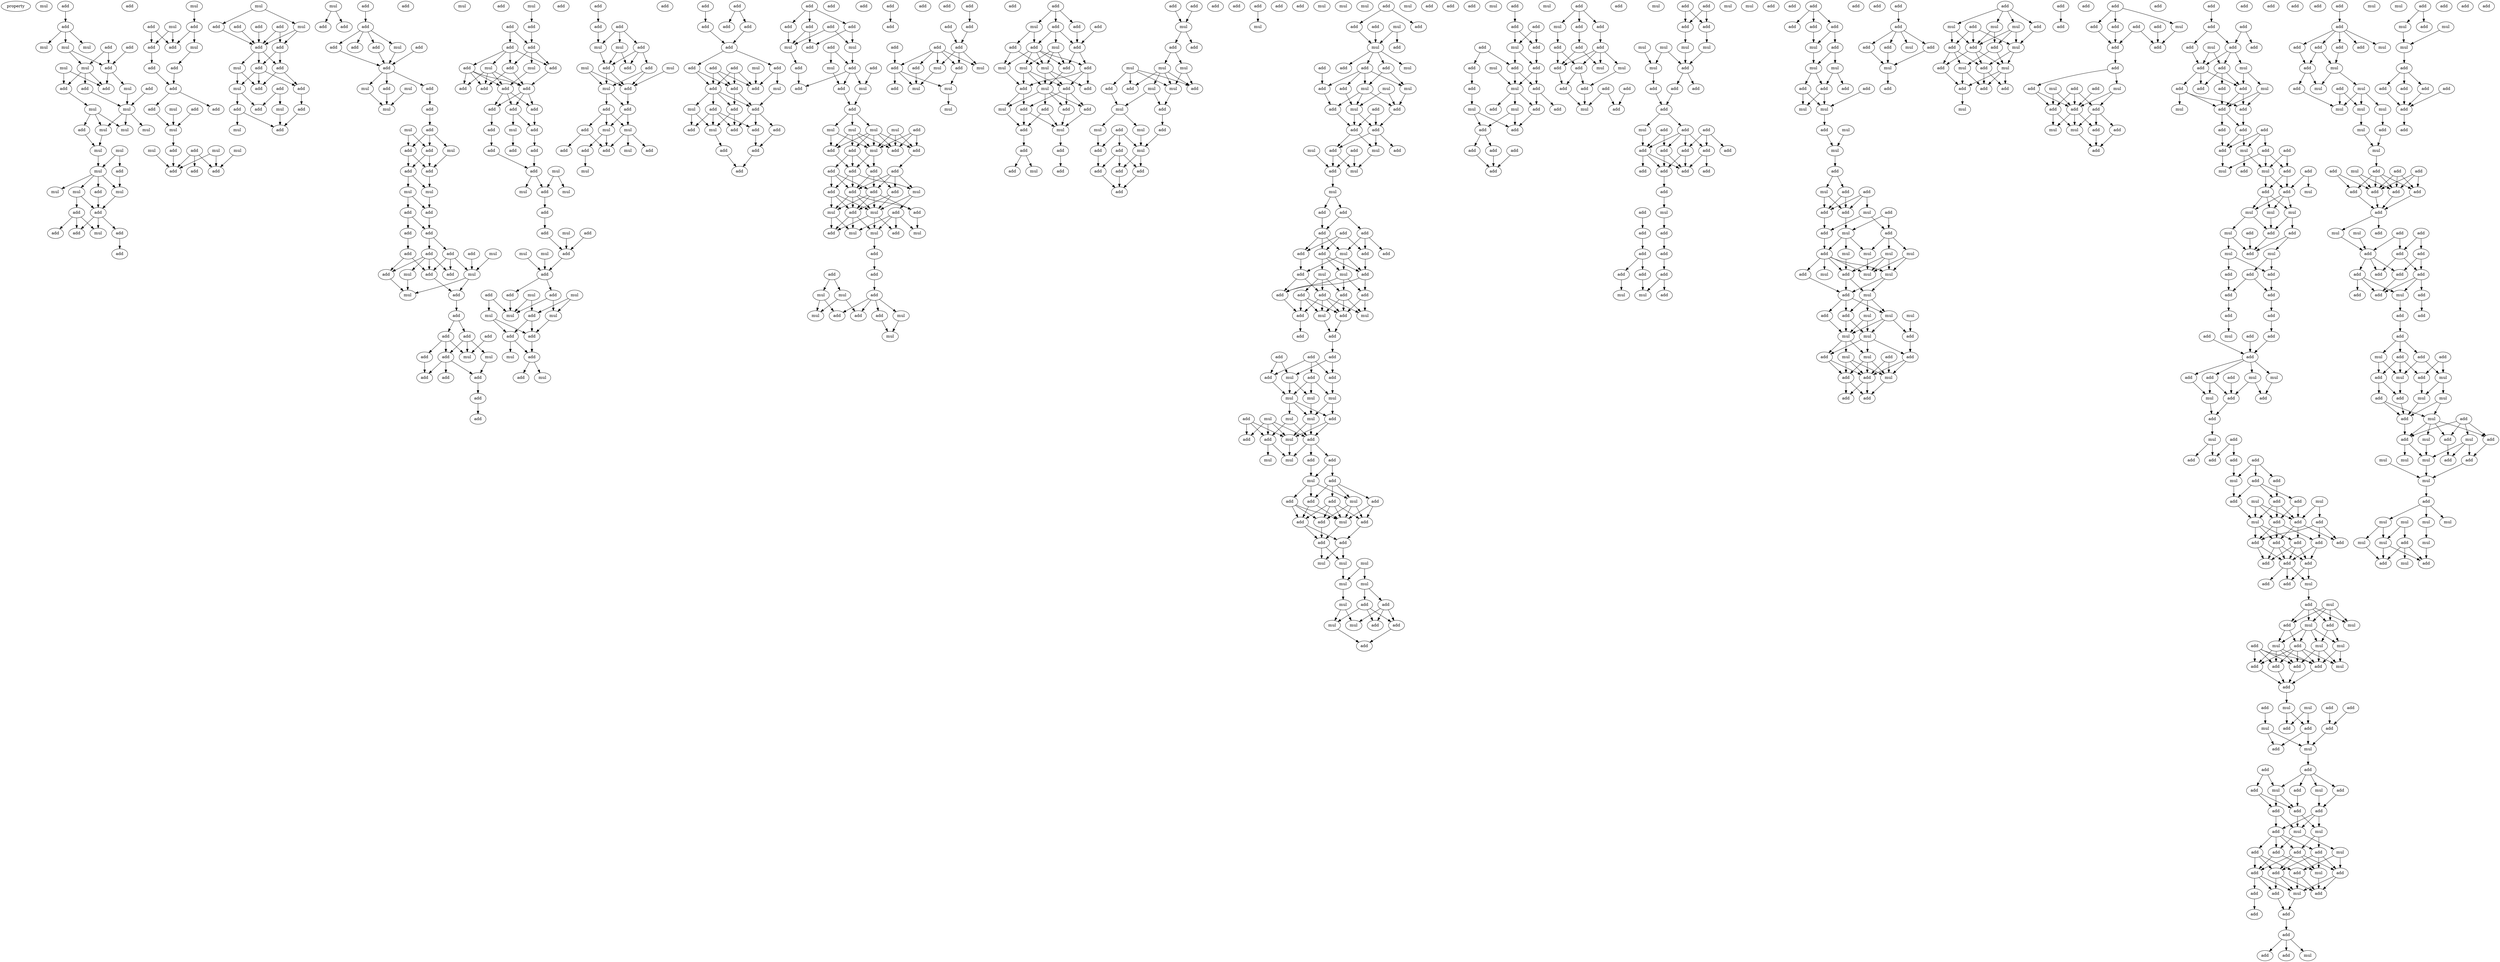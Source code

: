 digraph {
    node [fontcolor=black]
    property [mul=2,lf=1.6]
    0 [ label = mul ];
    1 [ label = add ];
    2 [ label = add ];
    3 [ label = mul ];
    4 [ label = mul ];
    5 [ label = mul ];
    6 [ label = add ];
    7 [ label = add ];
    8 [ label = mul ];
    9 [ label = add ];
    10 [ label = mul ];
    11 [ label = mul ];
    12 [ label = add ];
    13 [ label = add ];
    14 [ label = add ];
    15 [ label = add ];
    16 [ label = mul ];
    17 [ label = mul ];
    18 [ label = mul ];
    19 [ label = add ];
    20 [ label = mul ];
    21 [ label = mul ];
    22 [ label = mul ];
    23 [ label = mul ];
    24 [ label = add ];
    25 [ label = mul ];
    26 [ label = mul ];
    27 [ label = mul ];
    28 [ label = mul ];
    29 [ label = add ];
    30 [ label = add ];
    31 [ label = add ];
    32 [ label = add ];
    33 [ label = add ];
    34 [ label = add ];
    35 [ label = mul ];
    36 [ label = add ];
    37 [ label = add ];
    38 [ label = mul ];
    39 [ label = mul ];
    40 [ label = add ];
    41 [ label = add ];
    42 [ label = add ];
    43 [ label = mul ];
    44 [ label = add ];
    45 [ label = add ];
    46 [ label = add ];
    47 [ label = add ];
    48 [ label = add ];
    49 [ label = mul ];
    50 [ label = add ];
    51 [ label = add ];
    52 [ label = mul ];
    53 [ label = mul ];
    54 [ label = add ];
    55 [ label = mul ];
    56 [ label = add ];
    57 [ label = mul ];
    58 [ label = add ];
    59 [ label = add ];
    60 [ label = add ];
    61 [ label = mul ];
    62 [ label = add ];
    63 [ label = add ];
    64 [ label = add ];
    65 [ label = mul ];
    66 [ label = add ];
    67 [ label = add ];
    68 [ label = add ];
    69 [ label = mul ];
    70 [ label = add ];
    71 [ label = add ];
    72 [ label = add ];
    73 [ label = mul ];
    74 [ label = add ];
    75 [ label = add ];
    76 [ label = add ];
    77 [ label = add ];
    78 [ label = add ];
    79 [ label = mul ];
    80 [ label = mul ];
    81 [ label = add ];
    82 [ label = mul ];
    83 [ label = add ];
    84 [ label = add ];
    85 [ label = add ];
    86 [ label = add ];
    87 [ label = mul ];
    88 [ label = add ];
    89 [ label = add ];
    90 [ label = add ];
    91 [ label = add ];
    92 [ label = add ];
    93 [ label = add ];
    94 [ label = mul ];
    95 [ label = add ];
    96 [ label = add ];
    97 [ label = mul ];
    98 [ label = add ];
    99 [ label = mul ];
    100 [ label = add ];
    101 [ label = mul ];
    102 [ label = mul ];
    103 [ label = add ];
    104 [ label = mul ];
    105 [ label = add ];
    106 [ label = add ];
    107 [ label = add ];
    108 [ label = mul ];
    109 [ label = mul ];
    110 [ label = add ];
    111 [ label = add ];
    112 [ label = add ];
    113 [ label = add ];
    114 [ label = mul ];
    115 [ label = add ];
    116 [ label = add ];
    117 [ label = add ];
    118 [ label = add ];
    119 [ label = add ];
    120 [ label = mul ];
    121 [ label = add ];
    122 [ label = mul ];
    123 [ label = add ];
    124 [ label = mul ];
    125 [ label = add ];
    126 [ label = add ];
    127 [ label = add ];
    128 [ label = add ];
    129 [ label = add ];
    130 [ label = mul ];
    131 [ label = add ];
    132 [ label = mul ];
    133 [ label = add ];
    134 [ label = add ];
    135 [ label = add ];
    136 [ label = add ];
    137 [ label = add ];
    138 [ label = add ];
    139 [ label = add ];
    140 [ label = mul ];
    141 [ label = add ];
    142 [ label = add ];
    143 [ label = add ];
    144 [ label = add ];
    145 [ label = mul ];
    146 [ label = add ];
    147 [ label = add ];
    148 [ label = mul ];
    149 [ label = add ];
    150 [ label = add ];
    151 [ label = add ];
    152 [ label = add ];
    153 [ label = add ];
    154 [ label = add ];
    155 [ label = add ];
    156 [ label = add ];
    157 [ label = mul ];
    158 [ label = add ];
    159 [ label = add ];
    160 [ label = add ];
    161 [ label = add ];
    162 [ label = add ];
    163 [ label = add ];
    164 [ label = mul ];
    165 [ label = mul ];
    166 [ label = mul ];
    167 [ label = add ];
    168 [ label = add ];
    169 [ label = add ];
    170 [ label = add ];
    171 [ label = mul ];
    172 [ label = add ];
    173 [ label = mul ];
    174 [ label = mul ];
    175 [ label = add ];
    176 [ label = add ];
    177 [ label = mul ];
    178 [ label = add ];
    179 [ label = add ];
    180 [ label = mul ];
    181 [ label = add ];
    182 [ label = add ];
    183 [ label = mul ];
    184 [ label = mul ];
    185 [ label = mul ];
    186 [ label = add ];
    187 [ label = add ];
    188 [ label = mul ];
    189 [ label = add ];
    190 [ label = add ];
    191 [ label = mul ];
    192 [ label = add ];
    193 [ label = add ];
    194 [ label = add ];
    195 [ label = mul ];
    196 [ label = add ];
    197 [ label = mul ];
    198 [ label = add ];
    199 [ label = mul ];
    200 [ label = add ];
    201 [ label = add ];
    202 [ label = mul ];
    203 [ label = add ];
    204 [ label = mul ];
    205 [ label = add ];
    206 [ label = add ];
    207 [ label = add ];
    208 [ label = add ];
    209 [ label = mul ];
    210 [ label = mul ];
    211 [ label = add ];
    212 [ label = add ];
    213 [ label = add ];
    214 [ label = add ];
    215 [ label = mul ];
    216 [ label = mul ];
    217 [ label = add ];
    218 [ label = add ];
    219 [ label = add ];
    220 [ label = add ];
    221 [ label = add ];
    222 [ label = add ];
    223 [ label = mul ];
    224 [ label = add ];
    225 [ label = add ];
    226 [ label = add ];
    227 [ label = add ];
    228 [ label = add ];
    229 [ label = add ];
    230 [ label = add ];
    231 [ label = mul ];
    232 [ label = mul ];
    233 [ label = add ];
    234 [ label = add ];
    235 [ label = add ];
    236 [ label = add ];
    237 [ label = add ];
    238 [ label = add ];
    239 [ label = add ];
    240 [ label = mul ];
    241 [ label = add ];
    242 [ label = add ];
    243 [ label = add ];
    244 [ label = add ];
    245 [ label = add ];
    246 [ label = add ];
    247 [ label = add ];
    248 [ label = add ];
    249 [ label = add ];
    250 [ label = add ];
    251 [ label = mul ];
    252 [ label = add ];
    253 [ label = mul ];
    254 [ label = add ];
    255 [ label = add ];
    256 [ label = mul ];
    257 [ label = add ];
    258 [ label = add ];
    259 [ label = add ];
    260 [ label = mul ];
    261 [ label = add ];
    262 [ label = mul ];
    263 [ label = mul ];
    264 [ label = mul ];
    265 [ label = add ];
    266 [ label = mul ];
    267 [ label = add ];
    268 [ label = add ];
    269 [ label = mul ];
    270 [ label = add ];
    271 [ label = add ];
    272 [ label = add ];
    273 [ label = add ];
    274 [ label = add ];
    275 [ label = add ];
    276 [ label = add ];
    277 [ label = add ];
    278 [ label = add ];
    279 [ label = add ];
    280 [ label = mul ];
    281 [ label = mul ];
    282 [ label = add ];
    283 [ label = add ];
    284 [ label = mul ];
    285 [ label = add ];
    286 [ label = mul ];
    287 [ label = add ];
    288 [ label = add ];
    289 [ label = mul ];
    290 [ label = mul ];
    291 [ label = add ];
    292 [ label = add ];
    293 [ label = add ];
    294 [ label = mul ];
    295 [ label = add ];
    296 [ label = mul ];
    297 [ label = add ];
    298 [ label = add ];
    299 [ label = add ];
    300 [ label = mul ];
    301 [ label = mul ];
    302 [ label = mul ];
    303 [ label = add ];
    304 [ label = add ];
    305 [ label = add ];
    306 [ label = add ];
    307 [ label = add ];
    308 [ label = add ];
    309 [ label = add ];
    310 [ label = add ];
    311 [ label = add ];
    312 [ label = add ];
    313 [ label = add ];
    314 [ label = add ];
    315 [ label = mul ];
    316 [ label = mul ];
    317 [ label = add ];
    318 [ label = add ];
    319 [ label = add ];
    320 [ label = mul ];
    321 [ label = add ];
    322 [ label = mul ];
    323 [ label = mul ];
    324 [ label = add ];
    325 [ label = mul ];
    326 [ label = add ];
    327 [ label = add ];
    328 [ label = add ];
    329 [ label = mul ];
    330 [ label = add ];
    331 [ label = add ];
    332 [ label = add ];
    333 [ label = add ];
    334 [ label = mul ];
    335 [ label = add ];
    336 [ label = mul ];
    337 [ label = mul ];
    338 [ label = add ];
    339 [ label = mul ];
    340 [ label = add ];
    341 [ label = add ];
    342 [ label = mul ];
    343 [ label = add ];
    344 [ label = add ];
    345 [ label = add ];
    346 [ label = add ];
    347 [ label = mul ];
    348 [ label = add ];
    349 [ label = add ];
    350 [ label = add ];
    351 [ label = add ];
    352 [ label = add ];
    353 [ label = add ];
    354 [ label = mul ];
    355 [ label = add ];
    356 [ label = add ];
    357 [ label = mul ];
    358 [ label = add ];
    359 [ label = add ];
    360 [ label = mul ];
    361 [ label = mul ];
    362 [ label = mul ];
    363 [ label = add ];
    364 [ label = mul ];
    365 [ label = mul ];
    366 [ label = add ];
    367 [ label = add ];
    368 [ label = mul ];
    369 [ label = add ];
    370 [ label = add ];
    371 [ label = add ];
    372 [ label = add ];
    373 [ label = mul ];
    374 [ label = mul ];
    375 [ label = add ];
    376 [ label = mul ];
    377 [ label = add ];
    378 [ label = add ];
    379 [ label = add ];
    380 [ label = add ];
    381 [ label = add ];
    382 [ label = add ];
    383 [ label = add ];
    384 [ label = mul ];
    385 [ label = add ];
    386 [ label = mul ];
    387 [ label = mul ];
    388 [ label = mul ];
    389 [ label = add ];
    390 [ label = mul ];
    391 [ label = add ];
    392 [ label = add ];
    393 [ label = add ];
    394 [ label = add ];
    395 [ label = mul ];
    396 [ label = mul ];
    397 [ label = add ];
    398 [ label = add ];
    399 [ label = add ];
    400 [ label = add ];
    401 [ label = mul ];
    402 [ label = add ];
    403 [ label = add ];
    404 [ label = mul ];
    405 [ label = mul ];
    406 [ label = mul ];
    407 [ label = add ];
    408 [ label = add ];
    409 [ label = add ];
    410 [ label = mul ];
    411 [ label = add ];
    412 [ label = add ];
    413 [ label = add ];
    414 [ label = mul ];
    415 [ label = add ];
    416 [ label = add ];
    417 [ label = add ];
    418 [ label = mul ];
    419 [ label = add ];
    420 [ label = mul ];
    421 [ label = mul ];
    422 [ label = add ];
    423 [ label = add ];
    424 [ label = add ];
    425 [ label = add ];
    426 [ label = add ];
    427 [ label = add ];
    428 [ label = add ];
    429 [ label = add ];
    430 [ label = mul ];
    431 [ label = add ];
    432 [ label = mul ];
    433 [ label = add ];
    434 [ label = mul ];
    435 [ label = add ];
    436 [ label = add ];
    437 [ label = add ];
    438 [ label = add ];
    439 [ label = add ];
    440 [ label = add ];
    441 [ label = add ];
    442 [ label = mul ];
    443 [ label = mul ];
    444 [ label = add ];
    445 [ label = add ];
    446 [ label = add ];
    447 [ label = add ];
    448 [ label = add ];
    449 [ label = add ];
    450 [ label = add ];
    451 [ label = add ];
    452 [ label = add ];
    453 [ label = add ];
    454 [ label = mul ];
    455 [ label = mul ];
    456 [ label = mul ];
    457 [ label = mul ];
    458 [ label = add ];
    459 [ label = mul ];
    460 [ label = mul ];
    461 [ label = add ];
    462 [ label = mul ];
    463 [ label = add ];
    464 [ label = mul ];
    465 [ label = add ];
    466 [ label = add ];
    467 [ label = add ];
    468 [ label = mul ];
    469 [ label = add ];
    470 [ label = add ];
    471 [ label = mul ];
    472 [ label = add ];
    473 [ label = mul ];
    474 [ label = add ];
    475 [ label = mul ];
    476 [ label = add ];
    477 [ label = add ];
    478 [ label = add ];
    479 [ label = add ];
    480 [ label = mul ];
    481 [ label = add ];
    482 [ label = add ];
    483 [ label = add ];
    484 [ label = add ];
    485 [ label = mul ];
    486 [ label = mul ];
    487 [ label = mul ];
    488 [ label = mul ];
    489 [ label = mul ];
    490 [ label = mul ];
    491 [ label = add ];
    492 [ label = add ];
    493 [ label = add ];
    494 [ label = add ];
    495 [ label = mul ];
    496 [ label = mul ];
    497 [ label = mul ];
    498 [ label = add ];
    499 [ label = add ];
    500 [ label = add ];
    501 [ label = mul ];
    502 [ label = add ];
    503 [ label = mul ];
    504 [ label = add ];
    505 [ label = add ];
    506 [ label = add ];
    507 [ label = add ];
    508 [ label = mul ];
    509 [ label = add ];
    510 [ label = add ];
    511 [ label = mul ];
    512 [ label = add ];
    513 [ label = mul ];
    514 [ label = add ];
    515 [ label = add ];
    516 [ label = add ];
    517 [ label = mul ];
    518 [ label = add ];
    519 [ label = add ];
    520 [ label = add ];
    521 [ label = add ];
    522 [ label = add ];
    523 [ label = add ];
    524 [ label = add ];
    525 [ label = add ];
    526 [ label = add ];
    527 [ label = mul ];
    528 [ label = add ];
    529 [ label = add ];
    530 [ label = add ];
    531 [ label = mul ];
    532 [ label = add ];
    533 [ label = mul ];
    534 [ label = add ];
    535 [ label = add ];
    536 [ label = add ];
    537 [ label = add ];
    538 [ label = add ];
    539 [ label = add ];
    540 [ label = mul ];
    541 [ label = add ];
    542 [ label = mul ];
    543 [ label = add ];
    544 [ label = add ];
    545 [ label = add ];
    546 [ label = add ];
    547 [ label = mul ];
    548 [ label = mul ];
    549 [ label = mul ];
    550 [ label = mul ];
    551 [ label = add ];
    552 [ label = mul ];
    553 [ label = mul ];
    554 [ label = add ];
    555 [ label = add ];
    556 [ label = add ];
    557 [ label = add ];
    558 [ label = add ];
    559 [ label = add ];
    560 [ label = add ];
    561 [ label = mul ];
    562 [ label = add ];
    563 [ label = add ];
    564 [ label = add ];
    565 [ label = add ];
    566 [ label = add ];
    567 [ label = add ];
    568 [ label = add ];
    569 [ label = add ];
    570 [ label = add ];
    571 [ label = add ];
    572 [ label = add ];
    573 [ label = mul ];
    574 [ label = mul ];
    575 [ label = add ];
    576 [ label = add ];
    577 [ label = add ];
    578 [ label = add ];
    579 [ label = add ];
    580 [ label = add ];
    581 [ label = add ];
    582 [ label = add ];
    583 [ label = mul ];
    584 [ label = mul ];
    585 [ label = add ];
    586 [ label = add ];
    587 [ label = add ];
    588 [ label = add ];
    589 [ label = add ];
    590 [ label = add ];
    591 [ label = add ];
    592 [ label = mul ];
    593 [ label = add ];
    594 [ label = mul ];
    595 [ label = mul ];
    596 [ label = add ];
    597 [ label = add ];
    598 [ label = add ];
    599 [ label = add ];
    600 [ label = add ];
    601 [ label = mul ];
    602 [ label = mul ];
    603 [ label = mul ];
    604 [ label = add ];
    605 [ label = mul ];
    606 [ label = add ];
    607 [ label = add ];
    608 [ label = add ];
    609 [ label = mul ];
    610 [ label = add ];
    611 [ label = mul ];
    612 [ label = add ];
    613 [ label = add ];
    614 [ label = add ];
    615 [ label = mul ];
    616 [ label = add ];
    617 [ label = mul ];
    618 [ label = mul ];
    619 [ label = mul ];
    620 [ label = add ];
    621 [ label = mul ];
    622 [ label = add ];
    623 [ label = mul ];
    624 [ label = add ];
    625 [ label = mul ];
    626 [ label = mul ];
    627 [ label = mul ];
    628 [ label = add ];
    629 [ label = add ];
    630 [ label = add ];
    631 [ label = mul ];
    632 [ label = mul ];
    633 [ label = mul ];
    634 [ label = mul ];
    635 [ label = mul ];
    636 [ label = add ];
    637 [ label = add ];
    638 [ label = mul ];
    639 [ label = add ];
    640 [ label = mul ];
    641 [ label = add ];
    642 [ label = mul ];
    643 [ label = add ];
    644 [ label = add ];
    645 [ label = add ];
    646 [ label = add ];
    647 [ label = add ];
    648 [ label = add ];
    649 [ label = add ];
    650 [ label = add ];
    651 [ label = mul ];
    652 [ label = add ];
    653 [ label = mul ];
    654 [ label = add ];
    655 [ label = add ];
    656 [ label = add ];
    657 [ label = mul ];
    658 [ label = mul ];
    659 [ label = add ];
    660 [ label = mul ];
    661 [ label = mul ];
    662 [ label = add ];
    663 [ label = add ];
    664 [ label = add ];
    665 [ label = add ];
    666 [ label = mul ];
    667 [ label = add ];
    668 [ label = mul ];
    669 [ label = add ];
    670 [ label = add ];
    671 [ label = add ];
    672 [ label = mul ];
    673 [ label = add ];
    674 [ label = add ];
    675 [ label = add ];
    676 [ label = add ];
    677 [ label = add ];
    678 [ label = add ];
    679 [ label = add ];
    680 [ label = mul ];
    681 [ label = add ];
    682 [ label = add ];
    683 [ label = add ];
    684 [ label = add ];
    685 [ label = add ];
    686 [ label = mul ];
    687 [ label = mul ];
    688 [ label = add ];
    689 [ label = add ];
    690 [ label = add ];
    691 [ label = add ];
    692 [ label = add ];
    693 [ label = add ];
    694 [ label = add ];
    695 [ label = mul ];
    696 [ label = mul ];
    697 [ label = add ];
    698 [ label = add ];
    699 [ label = add ];
    700 [ label = add ];
    701 [ label = add ];
    702 [ label = add ];
    703 [ label = add ];
    704 [ label = add ];
    705 [ label = mul ];
    706 [ label = add ];
    707 [ label = mul ];
    708 [ label = add ];
    709 [ label = add ];
    710 [ label = add ];
    711 [ label = add ];
    712 [ label = add ];
    713 [ label = add ];
    714 [ label = mul ];
    715 [ label = mul ];
    716 [ label = add ];
    717 [ label = add ];
    718 [ label = add ];
    719 [ label = add ];
    720 [ label = add ];
    721 [ label = mul ];
    722 [ label = add ];
    723 [ label = add ];
    724 [ label = add ];
    725 [ label = mul ];
    726 [ label = add ];
    727 [ label = add ];
    728 [ label = add ];
    729 [ label = mul ];
    730 [ label = mul ];
    731 [ label = add ];
    732 [ label = add ];
    733 [ label = mul ];
    734 [ label = mul ];
    735 [ label = mul ];
    736 [ label = add ];
    737 [ label = add ];
    738 [ label = add ];
    739 [ label = mul ];
    740 [ label = add ];
    741 [ label = mul ];
    742 [ label = mul ];
    743 [ label = add ];
    744 [ label = add ];
    745 [ label = add ];
    746 [ label = add ];
    747 [ label = add ];
    748 [ label = add ];
    749 [ label = add ];
    750 [ label = add ];
    751 [ label = mul ];
    752 [ label = add ];
    753 [ label = add ];
    754 [ label = add ];
    755 [ label = add ];
    756 [ label = add ];
    757 [ label = mul ];
    758 [ label = mul ];
    759 [ label = add ];
    760 [ label = add ];
    761 [ label = add ];
    762 [ label = add ];
    763 [ label = add ];
    764 [ label = mul ];
    765 [ label = add ];
    766 [ label = mul ];
    767 [ label = add ];
    768 [ label = add ];
    769 [ label = add ];
    770 [ label = add ];
    771 [ label = add ];
    772 [ label = mul ];
    773 [ label = add ];
    774 [ label = add ];
    775 [ label = mul ];
    776 [ label = mul ];
    777 [ label = add ];
    778 [ label = add ];
    779 [ label = add ];
    780 [ label = mul ];
    781 [ label = add ];
    782 [ label = add ];
    783 [ label = add ];
    784 [ label = add ];
    785 [ label = add ];
    786 [ label = add ];
    787 [ label = add ];
    788 [ label = add ];
    789 [ label = add ];
    790 [ label = add ];
    791 [ label = add ];
    792 [ label = add ];
    793 [ label = add ];
    794 [ label = mul ];
    795 [ label = mul ];
    796 [ label = add ];
    797 [ label = add ];
    798 [ label = mul ];
    799 [ label = add ];
    800 [ label = add ];
    801 [ label = mul ];
    802 [ label = add ];
    803 [ label = mul ];
    804 [ label = mul ];
    805 [ label = add ];
    806 [ label = mul ];
    807 [ label = add ];
    808 [ label = mul ];
    809 [ label = add ];
    810 [ label = add ];
    811 [ label = add ];
    812 [ label = add ];
    813 [ label = add ];
    814 [ label = mul ];
    815 [ label = mul ];
    816 [ label = add ];
    817 [ label = add ];
    818 [ label = add ];
    819 [ label = add ];
    820 [ label = add ];
    821 [ label = mul ];
    822 [ label = mul ];
    823 [ label = add ];
    824 [ label = add ];
    825 [ label = add ];
    826 [ label = mul ];
    827 [ label = add ];
    828 [ label = mul ];
    829 [ label = add ];
    830 [ label = add ];
    831 [ label = add ];
    832 [ label = add ];
    833 [ label = add ];
    834 [ label = mul ];
    835 [ label = add ];
    836 [ label = mul ];
    837 [ label = add ];
    838 [ label = add ];
    839 [ label = add ];
    840 [ label = add ];
    841 [ label = mul ];
    842 [ label = add ];
    843 [ label = add ];
    844 [ label = add ];
    845 [ label = mul ];
    846 [ label = add ];
    847 [ label = add ];
    848 [ label = mul ];
    849 [ label = add ];
    850 [ label = add ];
    851 [ label = add ];
    852 [ label = add ];
    853 [ label = add ];
    854 [ label = add ];
    855 [ label = add ];
    856 [ label = add ];
    857 [ label = mul ];
    858 [ label = mul ];
    859 [ label = add ];
    860 [ label = add ];
    861 [ label = add ];
    862 [ label = mul ];
    863 [ label = add ];
    864 [ label = add ];
    865 [ label = add ];
    866 [ label = mul ];
    867 [ label = mul ];
    868 [ label = add ];
    869 [ label = mul ];
    870 [ label = add ];
    871 [ label = mul ];
    872 [ label = mul ];
    873 [ label = mul ];
    874 [ label = add ];
    875 [ label = mul ];
    876 [ label = mul ];
    877 [ label = add ];
    878 [ label = mul ];
    879 [ label = add ];
    880 [ label = add ];
    881 [ label = add ];
    882 [ label = add ];
    883 [ label = add ];
    884 [ label = add ];
    885 [ label = add ];
    886 [ label = add ];
    887 [ label = mul ];
    888 [ label = add ];
    889 [ label = add ];
    890 [ label = add ];
    891 [ label = mul ];
    892 [ label = add ];
    893 [ label = add ];
    894 [ label = add ];
    895 [ label = add ];
    896 [ label = add ];
    897 [ label = add ];
    898 [ label = add ];
    899 [ label = add ];
    900 [ label = add ];
    901 [ label = mul ];
    902 [ label = add ];
    903 [ label = add ];
    904 [ label = add ];
    905 [ label = add ];
    906 [ label = mul ];
    907 [ label = add ];
    908 [ label = add ];
    909 [ label = add ];
    910 [ label = add ];
    911 [ label = add ];
    912 [ label = mul ];
    913 [ label = mul ];
    914 [ label = mul ];
    915 [ label = mul ];
    916 [ label = mul ];
    917 [ label = add ];
    918 [ label = add ];
    919 [ label = add ];
    920 [ label = mul ];
    921 [ label = add ];
    922 [ label = mul ];
    923 [ label = mul ];
    924 [ label = add ];
    925 [ label = add ];
    926 [ label = add ];
    927 [ label = add ];
    928 [ label = mul ];
    929 [ label = add ];
    930 [ label = mul ];
    931 [ label = mul ];
    932 [ label = mul ];
    933 [ label = add ];
    934 [ label = mul ];
    935 [ label = mul ];
    936 [ label = mul ];
    937 [ label = mul ];
    938 [ label = add ];
    939 [ label = mul ];
    940 [ label = mul ];
    941 [ label = mul ];
    942 [ label = add ];
    943 [ label = add ];
    944 [ label = mul ];
    945 [ label = add ];
    946 [ label = mul ];
    947 [ label = mul ];
    948 [ label = add ];
    949 [ label = add ];
    950 [ label = mul ];
    951 [ label = add ];
    952 [ label = add ];
    953 [ label = add ];
    954 [ label = add ];
    955 [ label = add ];
    956 [ label = add ];
    957 [ label = add ];
    958 [ label = add ];
    959 [ label = add ];
    1 -> 2 [ name = 0 ];
    2 -> 3 [ name = 1 ];
    2 -> 4 [ name = 2 ];
    2 -> 5 [ name = 3 ];
    5 -> 9 [ name = 4 ];
    5 -> 10 [ name = 5 ];
    6 -> 9 [ name = 6 ];
    6 -> 10 [ name = 7 ];
    7 -> 9 [ name = 8 ];
    8 -> 12 [ name = 9 ];
    8 -> 14 [ name = 10 ];
    9 -> 11 [ name = 11 ];
    9 -> 12 [ name = 12 ];
    10 -> 12 [ name = 13 ];
    10 -> 13 [ name = 14 ];
    10 -> 14 [ name = 15 ];
    11 -> 16 [ name = 16 ];
    13 -> 16 [ name = 17 ];
    14 -> 17 [ name = 18 ];
    15 -> 16 [ name = 19 ];
    16 -> 18 [ name = 20 ];
    16 -> 20 [ name = 21 ];
    16 -> 21 [ name = 22 ];
    17 -> 18 [ name = 23 ];
    17 -> 19 [ name = 24 ];
    17 -> 21 [ name = 25 ];
    19 -> 22 [ name = 26 ];
    21 -> 22 [ name = 27 ];
    22 -> 25 [ name = 28 ];
    23 -> 24 [ name = 29 ];
    23 -> 25 [ name = 30 ];
    24 -> 28 [ name = 31 ];
    25 -> 26 [ name = 32 ];
    25 -> 27 [ name = 33 ];
    25 -> 28 [ name = 34 ];
    25 -> 29 [ name = 35 ];
    27 -> 30 [ name = 36 ];
    27 -> 31 [ name = 37 ];
    28 -> 31 [ name = 38 ];
    29 -> 31 [ name = 39 ];
    30 -> 32 [ name = 40 ];
    30 -> 33 [ name = 41 ];
    30 -> 35 [ name = 42 ];
    31 -> 33 [ name = 43 ];
    31 -> 34 [ name = 44 ];
    31 -> 35 [ name = 45 ];
    34 -> 37 [ name = 46 ];
    38 -> 40 [ name = 47 ];
    39 -> 42 [ name = 48 ];
    39 -> 44 [ name = 49 ];
    40 -> 42 [ name = 50 ];
    40 -> 43 [ name = 51 ];
    41 -> 42 [ name = 52 ];
    41 -> 44 [ name = 53 ];
    43 -> 46 [ name = 54 ];
    44 -> 45 [ name = 55 ];
    45 -> 47 [ name = 56 ];
    46 -> 47 [ name = 57 ];
    47 -> 48 [ name = 58 ];
    47 -> 50 [ name = 59 ];
    48 -> 52 [ name = 60 ];
    49 -> 52 [ name = 61 ];
    51 -> 52 [ name = 62 ];
    52 -> 56 [ name = 63 ];
    53 -> 58 [ name = 64 ];
    54 -> 58 [ name = 65 ];
    54 -> 59 [ name = 66 ];
    54 -> 60 [ name = 67 ];
    55 -> 58 [ name = 68 ];
    55 -> 60 [ name = 69 ];
    56 -> 60 [ name = 70 ];
    57 -> 60 [ name = 71 ];
    61 -> 63 [ name = 72 ];
    61 -> 65 [ name = 73 ];
    62 -> 67 [ name = 74 ];
    62 -> 68 [ name = 75 ];
    63 -> 67 [ name = 76 ];
    64 -> 67 [ name = 77 ];
    65 -> 67 [ name = 78 ];
    65 -> 68 [ name = 79 ];
    66 -> 67 [ name = 80 ];
    67 -> 69 [ name = 81 ];
    67 -> 70 [ name = 82 ];
    67 -> 71 [ name = 83 ];
    68 -> 70 [ name = 84 ];
    68 -> 71 [ name = 85 ];
    69 -> 73 [ name = 86 ];
    69 -> 74 [ name = 87 ];
    70 -> 73 [ name = 88 ];
    70 -> 74 [ name = 89 ];
    70 -> 75 [ name = 90 ];
    71 -> 74 [ name = 91 ];
    71 -> 75 [ name = 92 ];
    72 -> 78 [ name = 93 ];
    72 -> 79 [ name = 94 ];
    73 -> 76 [ name = 95 ];
    73 -> 78 [ name = 96 ];
    75 -> 77 [ name = 97 ];
    76 -> 80 [ name = 98 ];
    76 -> 81 [ name = 99 ];
    77 -> 81 [ name = 100 ];
    79 -> 81 [ name = 101 ];
    82 -> 83 [ name = 102 ];
    82 -> 84 [ name = 103 ];
    85 -> 86 [ name = 104 ];
    86 -> 87 [ name = 105 ];
    86 -> 89 [ name = 106 ];
    86 -> 90 [ name = 107 ];
    86 -> 91 [ name = 108 ];
    87 -> 92 [ name = 109 ];
    88 -> 92 [ name = 110 ];
    89 -> 92 [ name = 111 ];
    91 -> 92 [ name = 112 ];
    92 -> 93 [ name = 113 ];
    92 -> 95 [ name = 114 ];
    92 -> 97 [ name = 115 ];
    93 -> 98 [ name = 116 ];
    94 -> 99 [ name = 117 ];
    95 -> 99 [ name = 118 ];
    97 -> 99 [ name = 119 ];
    98 -> 100 [ name = 120 ];
    100 -> 102 [ name = 121 ];
    100 -> 103 [ name = 122 ];
    100 -> 105 [ name = 123 ];
    101 -> 103 [ name = 124 ];
    101 -> 105 [ name = 125 ];
    102 -> 106 [ name = 126 ];
    103 -> 106 [ name = 127 ];
    103 -> 107 [ name = 128 ];
    105 -> 106 [ name = 129 ];
    105 -> 107 [ name = 130 ];
    106 -> 108 [ name = 131 ];
    107 -> 108 [ name = 132 ];
    107 -> 109 [ name = 133 ];
    108 -> 111 [ name = 134 ];
    109 -> 110 [ name = 135 ];
    109 -> 111 [ name = 136 ];
    110 -> 112 [ name = 137 ];
    110 -> 113 [ name = 138 ];
    111 -> 112 [ name = 139 ];
    112 -> 116 [ name = 140 ];
    112 -> 117 [ name = 141 ];
    113 -> 115 [ name = 142 ];
    114 -> 122 [ name = 143 ];
    115 -> 119 [ name = 144 ];
    115 -> 123 [ name = 145 ];
    116 -> 119 [ name = 146 ];
    116 -> 120 [ name = 147 ];
    116 -> 121 [ name = 148 ];
    116 -> 123 [ name = 149 ];
    117 -> 121 [ name = 150 ];
    117 -> 122 [ name = 151 ];
    117 -> 123 [ name = 152 ];
    118 -> 122 [ name = 153 ];
    119 -> 124 [ name = 154 ];
    120 -> 124 [ name = 155 ];
    122 -> 124 [ name = 156 ];
    122 -> 125 [ name = 157 ];
    123 -> 125 [ name = 158 ];
    125 -> 126 [ name = 159 ];
    126 -> 127 [ name = 160 ];
    126 -> 129 [ name = 161 ];
    127 -> 130 [ name = 162 ];
    127 -> 131 [ name = 163 ];
    127 -> 132 [ name = 164 ];
    128 -> 130 [ name = 165 ];
    129 -> 130 [ name = 166 ];
    129 -> 131 [ name = 167 ];
    129 -> 133 [ name = 168 ];
    131 -> 134 [ name = 169 ];
    131 -> 135 [ name = 170 ];
    131 -> 136 [ name = 171 ];
    132 -> 134 [ name = 172 ];
    133 -> 136 [ name = 173 ];
    134 -> 137 [ name = 174 ];
    137 -> 139 [ name = 175 ];
    140 -> 141 [ name = 176 ];
    141 -> 144 [ name = 177 ];
    142 -> 143 [ name = 178 ];
    142 -> 144 [ name = 179 ];
    143 -> 145 [ name = 180 ];
    143 -> 146 [ name = 181 ];
    143 -> 147 [ name = 182 ];
    143 -> 149 [ name = 183 ];
    144 -> 146 [ name = 184 ];
    144 -> 147 [ name = 185 ];
    144 -> 148 [ name = 186 ];
    145 -> 150 [ name = 187 ];
    145 -> 151 [ name = 188 ];
    145 -> 152 [ name = 189 ];
    145 -> 153 [ name = 190 ];
    146 -> 150 [ name = 191 ];
    146 -> 151 [ name = 192 ];
    147 -> 150 [ name = 193 ];
    148 -> 152 [ name = 194 ];
    149 -> 150 [ name = 195 ];
    149 -> 151 [ name = 196 ];
    149 -> 152 [ name = 197 ];
    149 -> 153 [ name = 198 ];
    150 -> 154 [ name = 199 ];
    150 -> 155 [ name = 200 ];
    150 -> 156 [ name = 201 ];
    152 -> 154 [ name = 202 ];
    152 -> 155 [ name = 203 ];
    152 -> 156 [ name = 204 ];
    154 -> 159 [ name = 205 ];
    155 -> 158 [ name = 206 ];
    156 -> 157 [ name = 207 ];
    156 -> 159 [ name = 208 ];
    157 -> 160 [ name = 209 ];
    158 -> 161 [ name = 210 ];
    159 -> 162 [ name = 211 ];
    161 -> 163 [ name = 212 ];
    162 -> 163 [ name = 213 ];
    163 -> 166 [ name = 214 ];
    163 -> 167 [ name = 215 ];
    164 -> 165 [ name = 216 ];
    164 -> 167 [ name = 217 ];
    167 -> 168 [ name = 218 ];
    168 -> 170 [ name = 219 ];
    170 -> 175 [ name = 220 ];
    171 -> 175 [ name = 221 ];
    172 -> 175 [ name = 222 ];
    173 -> 176 [ name = 223 ];
    174 -> 176 [ name = 224 ];
    175 -> 176 [ name = 225 ];
    176 -> 178 [ name = 226 ];
    176 -> 179 [ name = 227 ];
    177 -> 182 [ name = 228 ];
    177 -> 185 [ name = 229 ];
    178 -> 183 [ name = 230 ];
    179 -> 183 [ name = 231 ];
    179 -> 185 [ name = 232 ];
    180 -> 182 [ name = 233 ];
    180 -> 183 [ name = 234 ];
    181 -> 183 [ name = 235 ];
    181 -> 184 [ name = 236 ];
    182 -> 186 [ name = 237 ];
    182 -> 187 [ name = 238 ];
    184 -> 186 [ name = 239 ];
    184 -> 187 [ name = 240 ];
    185 -> 187 [ name = 241 ];
    186 -> 188 [ name = 242 ];
    186 -> 189 [ name = 243 ];
    187 -> 189 [ name = 244 ];
    189 -> 190 [ name = 245 ];
    189 -> 191 [ name = 246 ];
    192 -> 193 [ name = 247 ];
    193 -> 195 [ name = 248 ];
    194 -> 195 [ name = 249 ];
    194 -> 196 [ name = 250 ];
    194 -> 197 [ name = 251 ];
    195 -> 198 [ name = 252 ];
    196 -> 198 [ name = 253 ];
    196 -> 200 [ name = 254 ];
    196 -> 201 [ name = 255 ];
    197 -> 198 [ name = 256 ];
    197 -> 200 [ name = 257 ];
    198 -> 203 [ name = 258 ];
    198 -> 204 [ name = 259 ];
    199 -> 203 [ name = 260 ];
    199 -> 204 [ name = 261 ];
    201 -> 203 [ name = 262 ];
    201 -> 204 [ name = 263 ];
    202 -> 203 [ name = 264 ];
    203 -> 206 [ name = 265 ];
    204 -> 206 [ name = 266 ];
    204 -> 207 [ name = 267 ];
    206 -> 209 [ name = 268 ];
    206 -> 210 [ name = 269 ];
    207 -> 208 [ name = 270 ];
    207 -> 209 [ name = 271 ];
    207 -> 210 [ name = 272 ];
    208 -> 211 [ name = 273 ];
    208 -> 212 [ name = 274 ];
    209 -> 211 [ name = 275 ];
    209 -> 213 [ name = 276 ];
    209 -> 215 [ name = 277 ];
    210 -> 211 [ name = 278 ];
    210 -> 214 [ name = 279 ];
    214 -> 216 [ name = 280 ];
    217 -> 219 [ name = 281 ];
    217 -> 220 [ name = 282 ];
    218 -> 221 [ name = 283 ];
    219 -> 222 [ name = 284 ];
    221 -> 222 [ name = 285 ];
    222 -> 225 [ name = 286 ];
    222 -> 226 [ name = 287 ];
    223 -> 230 [ name = 288 ];
    224 -> 228 [ name = 289 ];
    224 -> 229 [ name = 290 ];
    224 -> 230 [ name = 291 ];
    225 -> 228 [ name = 292 ];
    225 -> 229 [ name = 293 ];
    226 -> 230 [ name = 294 ];
    226 -> 231 [ name = 295 ];
    227 -> 228 [ name = 296 ];
    227 -> 229 [ name = 297 ];
    227 -> 230 [ name = 298 ];
    228 -> 233 [ name = 299 ];
    228 -> 234 [ name = 300 ];
    229 -> 232 [ name = 301 ];
    229 -> 233 [ name = 302 ];
    229 -> 234 [ name = 303 ];
    229 -> 235 [ name = 304 ];
    231 -> 234 [ name = 305 ];
    232 -> 239 [ name = 306 ];
    232 -> 240 [ name = 307 ];
    233 -> 238 [ name = 308 ];
    233 -> 240 [ name = 309 ];
    234 -> 236 [ name = 310 ];
    234 -> 237 [ name = 311 ];
    234 -> 238 [ name = 312 ];
    235 -> 236 [ name = 313 ];
    235 -> 238 [ name = 314 ];
    235 -> 239 [ name = 315 ];
    235 -> 240 [ name = 316 ];
    236 -> 242 [ name = 317 ];
    237 -> 242 [ name = 318 ];
    240 -> 241 [ name = 319 ];
    241 -> 243 [ name = 320 ];
    242 -> 243 [ name = 321 ];
    244 -> 245 [ name = 322 ];
    244 -> 247 [ name = 323 ];
    244 -> 249 [ name = 324 ];
    245 -> 253 [ name = 325 ];
    247 -> 252 [ name = 326 ];
    247 -> 253 [ name = 327 ];
    248 -> 251 [ name = 328 ];
    248 -> 253 [ name = 329 ];
    249 -> 251 [ name = 330 ];
    249 -> 252 [ name = 331 ];
    250 -> 255 [ name = 332 ];
    250 -> 256 [ name = 333 ];
    251 -> 255 [ name = 334 ];
    253 -> 257 [ name = 335 ];
    254 -> 260 [ name = 336 ];
    255 -> 258 [ name = 337 ];
    255 -> 259 [ name = 338 ];
    255 -> 260 [ name = 339 ];
    256 -> 259 [ name = 340 ];
    257 -> 258 [ name = 341 ];
    259 -> 261 [ name = 342 ];
    260 -> 261 [ name = 343 ];
    261 -> 262 [ name = 344 ];
    261 -> 263 [ name = 345 ];
    261 -> 266 [ name = 346 ];
    262 -> 269 [ name = 347 ];
    262 -> 271 [ name = 348 ];
    263 -> 267 [ name = 349 ];
    263 -> 268 [ name = 350 ];
    263 -> 269 [ name = 351 ];
    263 -> 270 [ name = 352 ];
    263 -> 271 [ name = 353 ];
    264 -> 267 [ name = 354 ];
    264 -> 269 [ name = 355 ];
    264 -> 270 [ name = 356 ];
    265 -> 267 [ name = 357 ];
    265 -> 269 [ name = 358 ];
    265 -> 270 [ name = 359 ];
    266 -> 267 [ name = 360 ];
    266 -> 268 [ name = 361 ];
    266 -> 269 [ name = 362 ];
    266 -> 271 [ name = 363 ];
    268 -> 272 [ name = 364 ];
    268 -> 274 [ name = 365 ];
    268 -> 275 [ name = 366 ];
    269 -> 272 [ name = 367 ];
    269 -> 274 [ name = 368 ];
    270 -> 273 [ name = 369 ];
    271 -> 274 [ name = 370 ];
    272 -> 276 [ name = 371 ];
    272 -> 278 [ name = 372 ];
    272 -> 279 [ name = 373 ];
    273 -> 276 [ name = 374 ];
    273 -> 278 [ name = 375 ];
    273 -> 279 [ name = 376 ];
    273 -> 280 [ name = 377 ];
    274 -> 276 [ name = 378 ];
    274 -> 277 [ name = 379 ];
    274 -> 280 [ name = 380 ];
    275 -> 276 [ name = 381 ];
    275 -> 277 [ name = 382 ];
    275 -> 278 [ name = 383 ];
    276 -> 281 [ name = 384 ];
    276 -> 282 [ name = 385 ];
    276 -> 283 [ name = 386 ];
    276 -> 284 [ name = 387 ];
    277 -> 281 [ name = 388 ];
    277 -> 283 [ name = 389 ];
    277 -> 284 [ name = 390 ];
    278 -> 281 [ name = 391 ];
    278 -> 282 [ name = 392 ];
    278 -> 283 [ name = 393 ];
    278 -> 284 [ name = 394 ];
    279 -> 281 [ name = 395 ];
    279 -> 283 [ name = 396 ];
    280 -> 281 [ name = 397 ];
    280 -> 285 [ name = 398 ];
    281 -> 287 [ name = 399 ];
    281 -> 288 [ name = 400 ];
    281 -> 290 [ name = 401 ];
    282 -> 286 [ name = 402 ];
    283 -> 288 [ name = 403 ];
    283 -> 289 [ name = 404 ];
    283 -> 290 [ name = 405 ];
    284 -> 288 [ name = 406 ];
    284 -> 289 [ name = 407 ];
    285 -> 286 [ name = 408 ];
    285 -> 287 [ name = 409 ];
    285 -> 289 [ name = 410 ];
    285 -> 290 [ name = 411 ];
    290 -> 291 [ name = 412 ];
    291 -> 293 [ name = 413 ];
    292 -> 294 [ name = 414 ];
    292 -> 296 [ name = 415 ];
    293 -> 295 [ name = 416 ];
    294 -> 297 [ name = 417 ];
    294 -> 300 [ name = 418 ];
    295 -> 297 [ name = 419 ];
    295 -> 298 [ name = 420 ];
    295 -> 299 [ name = 421 ];
    295 -> 301 [ name = 422 ];
    296 -> 298 [ name = 423 ];
    296 -> 300 [ name = 424 ];
    299 -> 302 [ name = 425 ];
    301 -> 302 [ name = 426 ];
    304 -> 305 [ name = 427 ];
    308 -> 311 [ name = 428 ];
    310 -> 314 [ name = 429 ];
    311 -> 314 [ name = 430 ];
    312 -> 319 [ name = 431 ];
    313 -> 315 [ name = 432 ];
    313 -> 316 [ name = 433 ];
    313 -> 317 [ name = 434 ];
    313 -> 318 [ name = 435 ];
    313 -> 319 [ name = 436 ];
    314 -> 315 [ name = 437 ];
    314 -> 316 [ name = 438 ];
    314 -> 318 [ name = 439 ];
    316 -> 322 [ name = 440 ];
    317 -> 322 [ name = 441 ];
    318 -> 320 [ name = 442 ];
    319 -> 320 [ name = 443 ];
    319 -> 321 [ name = 444 ];
    319 -> 322 [ name = 445 ];
    320 -> 323 [ name = 446 ];
    324 -> 325 [ name = 447 ];
    324 -> 326 [ name = 448 ];
    324 -> 328 [ name = 449 ];
    325 -> 331 [ name = 450 ];
    325 -> 332 [ name = 451 ];
    326 -> 329 [ name = 452 ];
    326 -> 330 [ name = 453 ];
    326 -> 331 [ name = 454 ];
    327 -> 330 [ name = 455 ];
    328 -> 330 [ name = 456 ];
    329 -> 334 [ name = 457 ];
    329 -> 335 [ name = 458 ];
    329 -> 336 [ name = 459 ];
    330 -> 333 [ name = 460 ];
    330 -> 335 [ name = 461 ];
    331 -> 333 [ name = 462 ];
    331 -> 334 [ name = 463 ];
    331 -> 335 [ name = 464 ];
    331 -> 336 [ name = 465 ];
    331 -> 337 [ name = 466 ];
    332 -> 334 [ name = 467 ];
    332 -> 337 [ name = 468 ];
    333 -> 338 [ name = 469 ];
    333 -> 340 [ name = 470 ];
    333 -> 341 [ name = 471 ];
    334 -> 338 [ name = 472 ];
    334 -> 339 [ name = 473 ];
    334 -> 340 [ name = 474 ];
    335 -> 339 [ name = 475 ];
    336 -> 338 [ name = 476 ];
    336 -> 339 [ name = 477 ];
    336 -> 341 [ name = 478 ];
    337 -> 341 [ name = 479 ];
    338 -> 344 [ name = 480 ];
    338 -> 345 [ name = 481 ];
    338 -> 346 [ name = 482 ];
    339 -> 342 [ name = 483 ];
    339 -> 343 [ name = 484 ];
    339 -> 345 [ name = 485 ];
    339 -> 346 [ name = 486 ];
    341 -> 342 [ name = 487 ];
    341 -> 344 [ name = 488 ];
    342 -> 348 [ name = 489 ];
    343 -> 347 [ name = 490 ];
    343 -> 348 [ name = 491 ];
    344 -> 347 [ name = 492 ];
    344 -> 348 [ name = 493 ];
    345 -> 347 [ name = 494 ];
    346 -> 347 [ name = 495 ];
    347 -> 351 [ name = 496 ];
    348 -> 350 [ name = 497 ];
    349 -> 354 [ name = 498 ];
    350 -> 356 [ name = 499 ];
    350 -> 357 [ name = 500 ];
    351 -> 355 [ name = 501 ];
    352 -> 354 [ name = 502 ];
    354 -> 358 [ name = 503 ];
    354 -> 359 [ name = 504 ];
    358 -> 360 [ name = 505 ];
    358 -> 362 [ name = 506 ];
    360 -> 364 [ name = 507 ];
    360 -> 367 [ name = 508 ];
    361 -> 363 [ name = 509 ];
    361 -> 364 [ name = 510 ];
    361 -> 366 [ name = 511 ];
    361 -> 367 [ name = 512 ];
    362 -> 364 [ name = 513 ];
    362 -> 365 [ name = 514 ];
    362 -> 366 [ name = 515 ];
    362 -> 367 [ name = 516 ];
    363 -> 368 [ name = 517 ];
    364 -> 369 [ name = 518 ];
    365 -> 368 [ name = 519 ];
    365 -> 369 [ name = 520 ];
    368 -> 373 [ name = 521 ];
    368 -> 374 [ name = 522 ];
    369 -> 371 [ name = 523 ];
    370 -> 375 [ name = 524 ];
    370 -> 376 [ name = 525 ];
    370 -> 377 [ name = 526 ];
    371 -> 376 [ name = 527 ];
    373 -> 376 [ name = 528 ];
    374 -> 377 [ name = 529 ];
    375 -> 378 [ name = 530 ];
    375 -> 379 [ name = 531 ];
    375 -> 380 [ name = 532 ];
    376 -> 379 [ name = 533 ];
    376 -> 380 [ name = 534 ];
    377 -> 378 [ name = 535 ];
    378 -> 381 [ name = 536 ];
    379 -> 381 [ name = 537 ];
    380 -> 381 [ name = 538 ];
    382 -> 384 [ name = 539 ];
    389 -> 391 [ name = 540 ];
    389 -> 392 [ name = 541 ];
    391 -> 396 [ name = 542 ];
    393 -> 396 [ name = 543 ];
    395 -> 396 [ name = 544 ];
    395 -> 397 [ name = 545 ];
    396 -> 399 [ name = 546 ];
    396 -> 400 [ name = 547 ];
    396 -> 401 [ name = 548 ];
    396 -> 402 [ name = 549 ];
    398 -> 407 [ name = 550 ];
    399 -> 403 [ name = 551 ];
    399 -> 404 [ name = 552 ];
    399 -> 406 [ name = 553 ];
    399 -> 407 [ name = 554 ];
    400 -> 404 [ name = 555 ];
    400 -> 406 [ name = 556 ];
    403 -> 410 [ name = 557 ];
    404 -> 409 [ name = 558 ];
    405 -> 409 [ name = 559 ];
    405 -> 410 [ name = 560 ];
    406 -> 408 [ name = 561 ];
    406 -> 409 [ name = 562 ];
    406 -> 410 [ name = 563 ];
    407 -> 408 [ name = 564 ];
    408 -> 412 [ name = 565 ];
    409 -> 413 [ name = 566 ];
    410 -> 412 [ name = 567 ];
    410 -> 413 [ name = 568 ];
    411 -> 412 [ name = 569 ];
    411 -> 413 [ name = 570 ];
    412 -> 416 [ name = 571 ];
    412 -> 418 [ name = 572 ];
    413 -> 416 [ name = 573 ];
    413 -> 417 [ name = 574 ];
    413 -> 418 [ name = 575 ];
    414 -> 419 [ name = 576 ];
    415 -> 419 [ name = 577 ];
    415 -> 420 [ name = 578 ];
    416 -> 419 [ name = 579 ];
    416 -> 420 [ name = 580 ];
    418 -> 420 [ name = 581 ];
    419 -> 421 [ name = 582 ];
    421 -> 422 [ name = 583 ];
    421 -> 423 [ name = 584 ];
    422 -> 424 [ name = 585 ];
    423 -> 424 [ name = 586 ];
    423 -> 425 [ name = 587 ];
    424 -> 427 [ name = 588 ];
    424 -> 430 [ name = 589 ];
    424 -> 431 [ name = 590 ];
    425 -> 428 [ name = 591 ];
    425 -> 429 [ name = 592 ];
    425 -> 430 [ name = 593 ];
    426 -> 427 [ name = 594 ];
    426 -> 429 [ name = 595 ];
    426 -> 431 [ name = 596 ];
    427 -> 433 [ name = 597 ];
    429 -> 435 [ name = 598 ];
    430 -> 433 [ name = 599 ];
    430 -> 434 [ name = 600 ];
    430 -> 435 [ name = 601 ];
    431 -> 432 [ name = 602 ];
    431 -> 434 [ name = 603 ];
    431 -> 435 [ name = 604 ];
    432 -> 436 [ name = 605 ];
    432 -> 437 [ name = 606 ];
    432 -> 439 [ name = 607 ];
    433 -> 437 [ name = 608 ];
    433 -> 438 [ name = 609 ];
    434 -> 438 [ name = 610 ];
    434 -> 439 [ name = 611 ];
    434 -> 440 [ name = 612 ];
    435 -> 438 [ name = 613 ];
    435 -> 440 [ name = 614 ];
    436 -> 442 [ name = 615 ];
    436 -> 444 [ name = 616 ];
    436 -> 445 [ name = 617 ];
    437 -> 442 [ name = 618 ];
    437 -> 443 [ name = 619 ];
    437 -> 444 [ name = 620 ];
    437 -> 445 [ name = 621 ];
    438 -> 445 [ name = 622 ];
    439 -> 442 [ name = 623 ];
    439 -> 443 [ name = 624 ];
    439 -> 444 [ name = 625 ];
    440 -> 443 [ name = 626 ];
    440 -> 444 [ name = 627 ];
    442 -> 446 [ name = 628 ];
    444 -> 446 [ name = 629 ];
    445 -> 447 [ name = 630 ];
    446 -> 450 [ name = 631 ];
    448 -> 451 [ name = 632 ];
    448 -> 452 [ name = 633 ];
    448 -> 453 [ name = 634 ];
    449 -> 453 [ name = 635 ];
    449 -> 454 [ name = 636 ];
    450 -> 451 [ name = 637 ];
    450 -> 454 [ name = 638 ];
    451 -> 456 [ name = 639 ];
    452 -> 455 [ name = 640 ];
    452 -> 456 [ name = 641 ];
    452 -> 457 [ name = 642 ];
    453 -> 455 [ name = 643 ];
    454 -> 455 [ name = 644 ];
    454 -> 457 [ name = 645 ];
    455 -> 459 [ name = 646 ];
    455 -> 460 [ name = 647 ];
    455 -> 461 [ name = 648 ];
    456 -> 459 [ name = 649 ];
    456 -> 461 [ name = 650 ];
    457 -> 459 [ name = 651 ];
    458 -> 463 [ name = 652 ];
    458 -> 464 [ name = 653 ];
    458 -> 466 [ name = 654 ];
    459 -> 464 [ name = 655 ];
    459 -> 465 [ name = 656 ];
    460 -> 463 [ name = 657 ];
    460 -> 465 [ name = 658 ];
    461 -> 464 [ name = 659 ];
    461 -> 465 [ name = 660 ];
    462 -> 463 [ name = 661 ];
    462 -> 464 [ name = 662 ];
    462 -> 465 [ name = 663 ];
    462 -> 466 [ name = 664 ];
    463 -> 468 [ name = 665 ];
    463 -> 471 [ name = 666 ];
    464 -> 468 [ name = 667 ];
    465 -> 468 [ name = 668 ];
    465 -> 469 [ name = 669 ];
    465 -> 470 [ name = 670 ];
    469 -> 473 [ name = 671 ];
    470 -> 472 [ name = 672 ];
    470 -> 473 [ name = 673 ];
    472 -> 474 [ name = 674 ];
    472 -> 475 [ name = 675 ];
    472 -> 477 [ name = 676 ];
    472 -> 478 [ name = 677 ];
    473 -> 474 [ name = 678 ];
    473 -> 475 [ name = 679 ];
    473 -> 476 [ name = 680 ];
    474 -> 480 [ name = 681 ];
    474 -> 481 [ name = 682 ];
    475 -> 479 [ name = 683 ];
    475 -> 480 [ name = 684 ];
    475 -> 482 [ name = 685 ];
    476 -> 480 [ name = 686 ];
    476 -> 481 [ name = 687 ];
    476 -> 482 [ name = 688 ];
    477 -> 479 [ name = 689 ];
    477 -> 480 [ name = 690 ];
    478 -> 479 [ name = 691 ];
    478 -> 480 [ name = 692 ];
    478 -> 481 [ name = 693 ];
    478 -> 482 [ name = 694 ];
    479 -> 484 [ name = 695 ];
    480 -> 483 [ name = 696 ];
    481 -> 483 [ name = 697 ];
    481 -> 484 [ name = 698 ];
    482 -> 483 [ name = 699 ];
    483 -> 485 [ name = 700 ];
    483 -> 487 [ name = 701 ];
    484 -> 485 [ name = 702 ];
    484 -> 487 [ name = 703 ];
    486 -> 488 [ name = 704 ];
    486 -> 489 [ name = 705 ];
    487 -> 488 [ name = 706 ];
    488 -> 490 [ name = 707 ];
    489 -> 491 [ name = 708 ];
    489 -> 492 [ name = 709 ];
    490 -> 495 [ name = 710 ];
    490 -> 497 [ name = 711 ];
    491 -> 493 [ name = 712 ];
    491 -> 494 [ name = 713 ];
    491 -> 495 [ name = 714 ];
    492 -> 493 [ name = 715 ];
    492 -> 494 [ name = 716 ];
    492 -> 497 [ name = 717 ];
    493 -> 498 [ name = 718 ];
    497 -> 498 [ name = 719 ];
    499 -> 502 [ name = 720 ];
    500 -> 503 [ name = 721 ];
    500 -> 504 [ name = 722 ];
    502 -> 503 [ name = 723 ];
    502 -> 504 [ name = 724 ];
    503 -> 506 [ name = 725 ];
    503 -> 509 [ name = 726 ];
    504 -> 506 [ name = 727 ];
    505 -> 507 [ name = 728 ];
    505 -> 509 [ name = 729 ];
    506 -> 511 [ name = 730 ];
    506 -> 512 [ name = 731 ];
    507 -> 510 [ name = 732 ];
    508 -> 511 [ name = 733 ];
    509 -> 511 [ name = 734 ];
    509 -> 512 [ name = 735 ];
    510 -> 517 [ name = 736 ];
    511 -> 513 [ name = 737 ];
    511 -> 514 [ name = 738 ];
    511 -> 516 [ name = 739 ];
    512 -> 515 [ name = 740 ];
    512 -> 516 [ name = 741 ];
    513 -> 518 [ name = 742 ];
    513 -> 519 [ name = 743 ];
    516 -> 519 [ name = 744 ];
    517 -> 518 [ name = 745 ];
    517 -> 519 [ name = 746 ];
    518 -> 520 [ name = 747 ];
    518 -> 521 [ name = 748 ];
    520 -> 523 [ name = 749 ];
    521 -> 523 [ name = 750 ];
    522 -> 523 [ name = 751 ];
    524 -> 525 [ name = 752 ];
    524 -> 526 [ name = 753 ];
    524 -> 527 [ name = 754 ];
    525 -> 528 [ name = 755 ];
    526 -> 529 [ name = 756 ];
    527 -> 530 [ name = 757 ];
    528 -> 531 [ name = 758 ];
    528 -> 532 [ name = 759 ];
    528 -> 533 [ name = 760 ];
    528 -> 534 [ name = 761 ];
    529 -> 533 [ name = 762 ];
    529 -> 534 [ name = 763 ];
    530 -> 532 [ name = 764 ];
    530 -> 534 [ name = 765 ];
    531 -> 539 [ name = 766 ];
    532 -> 538 [ name = 767 ];
    532 -> 539 [ name = 768 ];
    534 -> 538 [ name = 769 ];
    535 -> 541 [ name = 770 ];
    537 -> 540 [ name = 771 ];
    537 -> 541 [ name = 772 ];
    538 -> 540 [ name = 773 ];
    539 -> 540 [ name = 774 ];
    543 -> 545 [ name = 775 ];
    543 -> 546 [ name = 776 ];
    544 -> 545 [ name = 777 ];
    544 -> 546 [ name = 778 ];
    545 -> 547 [ name = 779 ];
    546 -> 550 [ name = 780 ];
    547 -> 551 [ name = 781 ];
    548 -> 552 [ name = 782 ];
    549 -> 551 [ name = 783 ];
    549 -> 552 [ name = 784 ];
    550 -> 551 [ name = 785 ];
    551 -> 554 [ name = 786 ];
    551 -> 555 [ name = 787 ];
    552 -> 556 [ name = 788 ];
    554 -> 557 [ name = 789 ];
    556 -> 557 [ name = 790 ];
    557 -> 558 [ name = 791 ];
    557 -> 561 [ name = 792 ];
    558 -> 562 [ name = 793 ];
    558 -> 564 [ name = 794 ];
    558 -> 565 [ name = 795 ];
    558 -> 566 [ name = 796 ];
    559 -> 562 [ name = 797 ];
    559 -> 564 [ name = 798 ];
    560 -> 563 [ name = 799 ];
    560 -> 565 [ name = 800 ];
    560 -> 566 [ name = 801 ];
    561 -> 564 [ name = 802 ];
    562 -> 567 [ name = 803 ];
    562 -> 569 [ name = 804 ];
    564 -> 567 [ name = 805 ];
    564 -> 569 [ name = 806 ];
    564 -> 570 [ name = 807 ];
    565 -> 567 [ name = 808 ];
    565 -> 569 [ name = 809 ];
    566 -> 568 [ name = 810 ];
    566 -> 569 [ name = 811 ];
    567 -> 571 [ name = 812 ];
    571 -> 574 [ name = 813 ];
    572 -> 577 [ name = 814 ];
    574 -> 576 [ name = 815 ];
    576 -> 578 [ name = 816 ];
    577 -> 579 [ name = 817 ];
    578 -> 581 [ name = 818 ];
    579 -> 580 [ name = 819 ];
    579 -> 582 [ name = 820 ];
    580 -> 583 [ name = 821 ];
    581 -> 583 [ name = 822 ];
    581 -> 585 [ name = 823 ];
    582 -> 584 [ name = 824 ];
    587 -> 588 [ name = 825 ];
    587 -> 589 [ name = 826 ];
    587 -> 591 [ name = 827 ];
    589 -> 592 [ name = 828 ];
    591 -> 592 [ name = 829 ];
    591 -> 593 [ name = 830 ];
    592 -> 595 [ name = 831 ];
    593 -> 594 [ name = 832 ];
    593 -> 595 [ name = 833 ];
    594 -> 596 [ name = 834 ];
    594 -> 598 [ name = 835 ];
    595 -> 596 [ name = 836 ];
    595 -> 597 [ name = 837 ];
    596 -> 601 [ name = 838 ];
    596 -> 602 [ name = 839 ];
    597 -> 601 [ name = 840 ];
    597 -> 602 [ name = 841 ];
    599 -> 601 [ name = 842 ];
    601 -> 604 [ name = 843 ];
    603 -> 605 [ name = 844 ];
    604 -> 605 [ name = 845 ];
    605 -> 606 [ name = 846 ];
    606 -> 608 [ name = 847 ];
    606 -> 609 [ name = 848 ];
    607 -> 610 [ name = 849 ];
    607 -> 611 [ name = 850 ];
    607 -> 613 [ name = 851 ];
    608 -> 610 [ name = 852 ];
    608 -> 613 [ name = 853 ];
    609 -> 610 [ name = 854 ];
    609 -> 613 [ name = 855 ];
    610 -> 615 [ name = 856 ];
    611 -> 614 [ name = 857 ];
    611 -> 616 [ name = 858 ];
    612 -> 614 [ name = 859 ];
    612 -> 615 [ name = 860 ];
    613 -> 616 [ name = 861 ];
    614 -> 617 [ name = 862 ];
    614 -> 618 [ name = 863 ];
    614 -> 619 [ name = 864 ];
    615 -> 618 [ name = 865 ];
    615 -> 620 [ name = 866 ];
    615 -> 621 [ name = 867 ];
    616 -> 620 [ name = 868 ];
    617 -> 622 [ name = 869 ];
    617 -> 625 [ name = 870 ];
    617 -> 626 [ name = 871 ];
    618 -> 625 [ name = 872 ];
    619 -> 625 [ name = 873 ];
    619 -> 626 [ name = 874 ];
    620 -> 622 [ name = 875 ];
    620 -> 623 [ name = 876 ];
    620 -> 624 [ name = 877 ];
    620 -> 625 [ name = 878 ];
    620 -> 626 [ name = 879 ];
    621 -> 622 [ name = 880 ];
    622 -> 627 [ name = 881 ];
    622 -> 628 [ name = 882 ];
    624 -> 628 [ name = 883 ];
    626 -> 627 [ name = 884 ];
    626 -> 628 [ name = 885 ];
    627 -> 629 [ name = 886 ];
    627 -> 631 [ name = 887 ];
    627 -> 632 [ name = 888 ];
    628 -> 629 [ name = 889 ];
    628 -> 630 [ name = 890 ];
    628 -> 632 [ name = 891 ];
    629 -> 634 [ name = 892 ];
    629 -> 635 [ name = 893 ];
    630 -> 634 [ name = 894 ];
    631 -> 634 [ name = 895 ];
    631 -> 635 [ name = 896 ];
    632 -> 634 [ name = 897 ];
    632 -> 635 [ name = 898 ];
    632 -> 636 [ name = 899 ];
    633 -> 636 [ name = 900 ];
    634 -> 637 [ name = 901 ];
    634 -> 638 [ name = 902 ];
    634 -> 640 [ name = 903 ];
    635 -> 637 [ name = 904 ];
    635 -> 638 [ name = 905 ];
    635 -> 639 [ name = 906 ];
    636 -> 639 [ name = 907 ];
    637 -> 643 [ name = 908 ];
    637 -> 644 [ name = 909 ];
    638 -> 642 [ name = 910 ];
    638 -> 643 [ name = 911 ];
    638 -> 644 [ name = 912 ];
    639 -> 642 [ name = 913 ];
    639 -> 643 [ name = 914 ];
    640 -> 642 [ name = 915 ];
    640 -> 643 [ name = 916 ];
    640 -> 644 [ name = 917 ];
    641 -> 642 [ name = 918 ];
    641 -> 643 [ name = 919 ];
    642 -> 646 [ name = 920 ];
    643 -> 646 [ name = 921 ];
    643 -> 647 [ name = 922 ];
    644 -> 646 [ name = 923 ];
    644 -> 647 [ name = 924 ];
    645 -> 648 [ name = 925 ];
    648 -> 649 [ name = 926 ];
    648 -> 650 [ name = 927 ];
    648 -> 651 [ name = 928 ];
    648 -> 652 [ name = 929 ];
    649 -> 653 [ name = 930 ];
    650 -> 653 [ name = 931 ];
    652 -> 653 [ name = 932 ];
    653 -> 654 [ name = 933 ];
    655 -> 657 [ name = 934 ];
    655 -> 658 [ name = 935 ];
    655 -> 659 [ name = 936 ];
    655 -> 660 [ name = 937 ];
    656 -> 661 [ name = 938 ];
    656 -> 663 [ name = 939 ];
    656 -> 664 [ name = 940 ];
    657 -> 663 [ name = 941 ];
    657 -> 664 [ name = 942 ];
    658 -> 661 [ name = 943 ];
    658 -> 662 [ name = 944 ];
    658 -> 664 [ name = 945 ];
    659 -> 661 [ name = 946 ];
    660 -> 662 [ name = 947 ];
    660 -> 664 [ name = 948 ];
    661 -> 665 [ name = 949 ];
    661 -> 668 [ name = 950 ];
    662 -> 666 [ name = 951 ];
    662 -> 668 [ name = 952 ];
    663 -> 665 [ name = 953 ];
    663 -> 666 [ name = 954 ];
    663 -> 667 [ name = 955 ];
    664 -> 665 [ name = 956 ];
    664 -> 667 [ name = 957 ];
    664 -> 668 [ name = 958 ];
    665 -> 670 [ name = 959 ];
    665 -> 671 [ name = 960 ];
    666 -> 669 [ name = 961 ];
    666 -> 671 [ name = 962 ];
    667 -> 669 [ name = 963 ];
    668 -> 669 [ name = 964 ];
    668 -> 670 [ name = 965 ];
    668 -> 671 [ name = 966 ];
    669 -> 672 [ name = 967 ];
    673 -> 675 [ name = 968 ];
    676 -> 679 [ name = 969 ];
    676 -> 680 [ name = 970 ];
    676 -> 681 [ name = 971 ];
    677 -> 683 [ name = 972 ];
    678 -> 682 [ name = 973 ];
    678 -> 683 [ name = 974 ];
    679 -> 682 [ name = 975 ];
    680 -> 683 [ name = 976 ];
    681 -> 682 [ name = 977 ];
    682 -> 684 [ name = 978 ];
    684 -> 685 [ name = 979 ];
    684 -> 686 [ name = 980 ];
    685 -> 691 [ name = 981 ];
    685 -> 692 [ name = 982 ];
    686 -> 690 [ name = 983 ];
    686 -> 691 [ name = 984 ];
    687 -> 691 [ name = 985 ];
    687 -> 692 [ name = 986 ];
    688 -> 690 [ name = 987 ];
    688 -> 691 [ name = 988 ];
    688 -> 692 [ name = 989 ];
    689 -> 691 [ name = 990 ];
    690 -> 693 [ name = 991 ];
    690 -> 694 [ name = 992 ];
    690 -> 695 [ name = 993 ];
    691 -> 694 [ name = 994 ];
    691 -> 695 [ name = 995 ];
    691 -> 696 [ name = 996 ];
    692 -> 695 [ name = 997 ];
    692 -> 696 [ name = 998 ];
    693 -> 697 [ name = 999 ];
    694 -> 697 [ name = 1000 ];
    695 -> 697 [ name = 1001 ];
    699 -> 700 [ name = 1002 ];
    700 -> 702 [ name = 1003 ];
    700 -> 704 [ name = 1004 ];
    701 -> 702 [ name = 1005 ];
    701 -> 706 [ name = 1006 ];
    702 -> 707 [ name = 1007 ];
    702 -> 708 [ name = 1008 ];
    702 -> 709 [ name = 1009 ];
    704 -> 708 [ name = 1010 ];
    705 -> 708 [ name = 1011 ];
    705 -> 709 [ name = 1012 ];
    707 -> 710 [ name = 1013 ];
    707 -> 714 [ name = 1014 ];
    708 -> 710 [ name = 1015 ];
    708 -> 711 [ name = 1016 ];
    708 -> 712 [ name = 1017 ];
    709 -> 710 [ name = 1018 ];
    709 -> 711 [ name = 1019 ];
    709 -> 713 [ name = 1020 ];
    710 -> 716 [ name = 1021 ];
    710 -> 717 [ name = 1022 ];
    712 -> 715 [ name = 1023 ];
    712 -> 716 [ name = 1024 ];
    712 -> 717 [ name = 1025 ];
    713 -> 717 [ name = 1026 ];
    714 -> 716 [ name = 1027 ];
    714 -> 717 [ name = 1028 ];
    716 -> 718 [ name = 1029 ];
    717 -> 718 [ name = 1030 ];
    717 -> 720 [ name = 1031 ];
    718 -> 721 [ name = 1032 ];
    718 -> 722 [ name = 1033 ];
    719 -> 721 [ name = 1034 ];
    719 -> 722 [ name = 1035 ];
    719 -> 724 [ name = 1036 ];
    720 -> 722 [ name = 1037 ];
    721 -> 728 [ name = 1038 ];
    721 -> 729 [ name = 1039 ];
    722 -> 725 [ name = 1040 ];
    723 -> 727 [ name = 1041 ];
    723 -> 729 [ name = 1042 ];
    724 -> 725 [ name = 1043 ];
    724 -> 727 [ name = 1044 ];
    724 -> 729 [ name = 1045 ];
    726 -> 730 [ name = 1046 ];
    726 -> 732 [ name = 1047 ];
    727 -> 731 [ name = 1048 ];
    727 -> 732 [ name = 1049 ];
    729 -> 731 [ name = 1050 ];
    729 -> 732 [ name = 1051 ];
    731 -> 733 [ name = 1052 ];
    731 -> 734 [ name = 1053 ];
    731 -> 735 [ name = 1054 ];
    732 -> 733 [ name = 1055 ];
    732 -> 734 [ name = 1056 ];
    732 -> 735 [ name = 1057 ];
    733 -> 738 [ name = 1058 ];
    734 -> 736 [ name = 1059 ];
    734 -> 738 [ name = 1060 ];
    735 -> 738 [ name = 1061 ];
    735 -> 739 [ name = 1062 ];
    736 -> 740 [ name = 1063 ];
    736 -> 742 [ name = 1064 ];
    737 -> 740 [ name = 1065 ];
    738 -> 740 [ name = 1066 ];
    739 -> 740 [ name = 1067 ];
    739 -> 741 [ name = 1068 ];
    741 -> 743 [ name = 1069 ];
    741 -> 745 [ name = 1070 ];
    742 -> 743 [ name = 1071 ];
    742 -> 744 [ name = 1072 ];
    743 -> 747 [ name = 1073 ];
    744 -> 747 [ name = 1074 ];
    744 -> 748 [ name = 1075 ];
    745 -> 748 [ name = 1076 ];
    747 -> 750 [ name = 1077 ];
    748 -> 749 [ name = 1078 ];
    749 -> 751 [ name = 1079 ];
    750 -> 753 [ name = 1080 ];
    752 -> 756 [ name = 1081 ];
    753 -> 756 [ name = 1082 ];
    755 -> 756 [ name = 1083 ];
    756 -> 757 [ name = 1084 ];
    756 -> 758 [ name = 1085 ];
    756 -> 759 [ name = 1086 ];
    756 -> 760 [ name = 1087 ];
    757 -> 762 [ name = 1088 ];
    757 -> 763 [ name = 1089 ];
    758 -> 762 [ name = 1090 ];
    759 -> 764 [ name = 1091 ];
    760 -> 763 [ name = 1092 ];
    760 -> 764 [ name = 1093 ];
    761 -> 763 [ name = 1094 ];
    763 -> 765 [ name = 1095 ];
    764 -> 765 [ name = 1096 ];
    765 -> 766 [ name = 1097 ];
    766 -> 768 [ name = 1098 ];
    766 -> 770 [ name = 1099 ];
    767 -> 769 [ name = 1100 ];
    767 -> 770 [ name = 1101 ];
    769 -> 772 [ name = 1102 ];
    771 -> 772 [ name = 1103 ];
    771 -> 773 [ name = 1104 ];
    771 -> 774 [ name = 1105 ];
    772 -> 779 [ name = 1106 ];
    773 -> 777 [ name = 1107 ];
    773 -> 778 [ name = 1108 ];
    773 -> 779 [ name = 1109 ];
    774 -> 778 [ name = 1110 ];
    775 -> 780 [ name = 1111 ];
    775 -> 782 [ name = 1112 ];
    775 -> 783 [ name = 1113 ];
    776 -> 781 [ name = 1114 ];
    776 -> 783 [ name = 1115 ];
    777 -> 782 [ name = 1116 ];
    777 -> 783 [ name = 1117 ];
    778 -> 780 [ name = 1118 ];
    778 -> 782 [ name = 1119 ];
    778 -> 783 [ name = 1120 ];
    779 -> 780 [ name = 1121 ];
    780 -> 785 [ name = 1122 ];
    780 -> 786 [ name = 1123 ];
    780 -> 788 [ name = 1124 ];
    781 -> 784 [ name = 1125 ];
    781 -> 787 [ name = 1126 ];
    781 -> 788 [ name = 1127 ];
    782 -> 785 [ name = 1128 ];
    782 -> 787 [ name = 1129 ];
    782 -> 788 [ name = 1130 ];
    783 -> 784 [ name = 1131 ];
    783 -> 785 [ name = 1132 ];
    783 -> 786 [ name = 1133 ];
    785 -> 789 [ name = 1134 ];
    785 -> 790 [ name = 1135 ];
    785 -> 791 [ name = 1136 ];
    786 -> 789 [ name = 1137 ];
    786 -> 790 [ name = 1138 ];
    786 -> 791 [ name = 1139 ];
    787 -> 790 [ name = 1140 ];
    787 -> 791 [ name = 1141 ];
    788 -> 789 [ name = 1142 ];
    788 -> 790 [ name = 1143 ];
    790 -> 792 [ name = 1144 ];
    790 -> 793 [ name = 1145 ];
    790 -> 794 [ name = 1146 ];
    791 -> 792 [ name = 1147 ];
    791 -> 794 [ name = 1148 ];
    794 -> 796 [ name = 1149 ];
    795 -> 798 [ name = 1150 ];
    795 -> 799 [ name = 1151 ];
    795 -> 800 [ name = 1152 ];
    795 -> 801 [ name = 1153 ];
    796 -> 798 [ name = 1154 ];
    796 -> 799 [ name = 1155 ];
    796 -> 800 [ name = 1156 ];
    796 -> 801 [ name = 1157 ];
    798 -> 803 [ name = 1158 ];
    798 -> 804 [ name = 1159 ];
    798 -> 805 [ name = 1160 ];
    798 -> 806 [ name = 1161 ];
    799 -> 803 [ name = 1162 ];
    799 -> 805 [ name = 1163 ];
    800 -> 804 [ name = 1164 ];
    800 -> 806 [ name = 1165 ];
    802 -> 807 [ name = 1166 ];
    802 -> 809 [ name = 1167 ];
    802 -> 810 [ name = 1168 ];
    802 -> 811 [ name = 1169 ];
    803 -> 807 [ name = 1170 ];
    803 -> 809 [ name = 1171 ];
    803 -> 810 [ name = 1172 ];
    803 -> 811 [ name = 1173 ];
    804 -> 808 [ name = 1174 ];
    804 -> 809 [ name = 1175 ];
    804 -> 811 [ name = 1176 ];
    805 -> 807 [ name = 1177 ];
    805 -> 808 [ name = 1178 ];
    805 -> 809 [ name = 1179 ];
    805 -> 810 [ name = 1180 ];
    805 -> 811 [ name = 1181 ];
    806 -> 808 [ name = 1182 ];
    806 -> 809 [ name = 1183 ];
    807 -> 812 [ name = 1184 ];
    809 -> 812 [ name = 1185 ];
    810 -> 812 [ name = 1186 ];
    811 -> 812 [ name = 1187 ];
    812 -> 814 [ name = 1188 ];
    813 -> 821 [ name = 1189 ];
    814 -> 819 [ name = 1190 ];
    814 -> 820 [ name = 1191 ];
    815 -> 819 [ name = 1192 ];
    815 -> 820 [ name = 1193 ];
    816 -> 818 [ name = 1194 ];
    817 -> 818 [ name = 1195 ];
    818 -> 822 [ name = 1196 ];
    819 -> 822 [ name = 1197 ];
    819 -> 823 [ name = 1198 ];
    821 -> 822 [ name = 1199 ];
    821 -> 823 [ name = 1200 ];
    822 -> 825 [ name = 1201 ];
    824 -> 826 [ name = 1202 ];
    824 -> 829 [ name = 1203 ];
    825 -> 826 [ name = 1204 ];
    825 -> 827 [ name = 1205 ];
    825 -> 828 [ name = 1206 ];
    825 -> 830 [ name = 1207 ];
    826 -> 832 [ name = 1208 ];
    826 -> 833 [ name = 1209 ];
    827 -> 832 [ name = 1210 ];
    828 -> 831 [ name = 1211 ];
    829 -> 832 [ name = 1212 ];
    829 -> 833 [ name = 1213 ];
    830 -> 831 [ name = 1214 ];
    831 -> 834 [ name = 1215 ];
    831 -> 835 [ name = 1216 ];
    831 -> 836 [ name = 1217 ];
    832 -> 834 [ name = 1218 ];
    832 -> 836 [ name = 1219 ];
    833 -> 834 [ name = 1220 ];
    833 -> 835 [ name = 1221 ];
    834 -> 839 [ name = 1222 ];
    834 -> 841 [ name = 1223 ];
    835 -> 837 [ name = 1224 ];
    835 -> 838 [ name = 1225 ];
    835 -> 839 [ name = 1226 ];
    835 -> 840 [ name = 1227 ];
    836 -> 837 [ name = 1228 ];
    836 -> 840 [ name = 1229 ];
    837 -> 842 [ name = 1230 ];
    837 -> 845 [ name = 1231 ];
    837 -> 846 [ name = 1232 ];
    838 -> 842 [ name = 1233 ];
    838 -> 843 [ name = 1234 ];
    838 -> 844 [ name = 1235 ];
    839 -> 844 [ name = 1236 ];
    839 -> 845 [ name = 1237 ];
    840 -> 842 [ name = 1238 ];
    840 -> 844 [ name = 1239 ];
    840 -> 845 [ name = 1240 ];
    840 -> 846 [ name = 1241 ];
    841 -> 843 [ name = 1242 ];
    841 -> 846 [ name = 1243 ];
    842 -> 847 [ name = 1244 ];
    842 -> 848 [ name = 1245 ];
    842 -> 850 [ name = 1246 ];
    843 -> 848 [ name = 1247 ];
    843 -> 850 [ name = 1248 ];
    844 -> 847 [ name = 1249 ];
    844 -> 848 [ name = 1250 ];
    844 -> 849 [ name = 1251 ];
    845 -> 850 [ name = 1252 ];
    846 -> 848 [ name = 1253 ];
    846 -> 850 [ name = 1254 ];
    847 -> 852 [ name = 1255 ];
    848 -> 852 [ name = 1256 ];
    849 -> 851 [ name = 1257 ];
    852 -> 853 [ name = 1258 ];
    853 -> 854 [ name = 1259 ];
    853 -> 856 [ name = 1260 ];
    853 -> 858 [ name = 1261 ];
    855 -> 859 [ name = 1262 ];
    859 -> 860 [ name = 1263 ];
    859 -> 861 [ name = 1264 ];
    859 -> 862 [ name = 1265 ];
    859 -> 863 [ name = 1266 ];
    859 -> 864 [ name = 1267 ];
    860 -> 865 [ name = 1268 ];
    863 -> 866 [ name = 1269 ];
    864 -> 865 [ name = 1270 ];
    864 -> 866 [ name = 1271 ];
    865 -> 867 [ name = 1272 ];
    865 -> 870 [ name = 1273 ];
    866 -> 867 [ name = 1274 ];
    866 -> 869 [ name = 1275 ];
    868 -> 871 [ name = 1276 ];
    868 -> 873 [ name = 1277 ];
    869 -> 871 [ name = 1278 ];
    869 -> 872 [ name = 1279 ];
    869 -> 873 [ name = 1280 ];
    870 -> 873 [ name = 1281 ];
    871 -> 875 [ name = 1282 ];
    872 -> 874 [ name = 1283 ];
    874 -> 876 [ name = 1284 ];
    875 -> 876 [ name = 1285 ];
    876 -> 877 [ name = 1286 ];
    877 -> 882 [ name = 1287 ];
    877 -> 883 [ name = 1288 ];
    877 -> 884 [ name = 1289 ];
    877 -> 885 [ name = 1290 ];
    878 -> 882 [ name = 1291 ];
    878 -> 884 [ name = 1292 ];
    879 -> 882 [ name = 1293 ];
    879 -> 884 [ name = 1294 ];
    879 -> 885 [ name = 1295 ];
    880 -> 883 [ name = 1296 ];
    880 -> 884 [ name = 1297 ];
    881 -> 882 [ name = 1298 ];
    881 -> 884 [ name = 1299 ];
    881 -> 885 [ name = 1300 ];
    882 -> 886 [ name = 1301 ];
    883 -> 886 [ name = 1302 ];
    884 -> 886 [ name = 1303 ];
    885 -> 886 [ name = 1304 ];
    886 -> 887 [ name = 1305 ];
    886 -> 889 [ name = 1306 ];
    887 -> 894 [ name = 1307 ];
    888 -> 893 [ name = 1308 ];
    888 -> 894 [ name = 1309 ];
    890 -> 892 [ name = 1310 ];
    890 -> 893 [ name = 1311 ];
    891 -> 894 [ name = 1312 ];
    892 -> 895 [ name = 1313 ];
    892 -> 898 [ name = 1314 ];
    893 -> 895 [ name = 1315 ];
    893 -> 897 [ name = 1316 ];
    894 -> 896 [ name = 1317 ];
    894 -> 897 [ name = 1318 ];
    894 -> 898 [ name = 1319 ];
    895 -> 900 [ name = 1320 ];
    895 -> 901 [ name = 1321 ];
    895 -> 902 [ name = 1322 ];
    896 -> 899 [ name = 1323 ];
    896 -> 901 [ name = 1324 ];
    896 -> 902 [ name = 1325 ];
    898 -> 902 [ name = 1326 ];
    900 -> 903 [ name = 1327 ];
    901 -> 904 [ name = 1328 ];
    904 -> 905 [ name = 1329 ];
    905 -> 906 [ name = 1330 ];
    905 -> 907 [ name = 1331 ];
    905 -> 909 [ name = 1332 ];
    906 -> 911 [ name = 1333 ];
    906 -> 913 [ name = 1334 ];
    907 -> 913 [ name = 1335 ];
    907 -> 914 [ name = 1336 ];
    908 -> 910 [ name = 1337 ];
    908 -> 914 [ name = 1338 ];
    909 -> 910 [ name = 1339 ];
    909 -> 911 [ name = 1340 ];
    909 -> 913 [ name = 1341 ];
    910 -> 916 [ name = 1342 ];
    911 -> 917 [ name = 1343 ];
    911 -> 918 [ name = 1344 ];
    913 -> 918 [ name = 1345 ];
    914 -> 915 [ name = 1346 ];
    914 -> 916 [ name = 1347 ];
    915 -> 920 [ name = 1348 ];
    915 -> 921 [ name = 1349 ];
    916 -> 921 [ name = 1350 ];
    917 -> 920 [ name = 1351 ];
    917 -> 921 [ name = 1352 ];
    918 -> 921 [ name = 1353 ];
    919 -> 923 [ name = 1354 ];
    919 -> 924 [ name = 1355 ];
    919 -> 925 [ name = 1356 ];
    919 -> 926 [ name = 1357 ];
    920 -> 922 [ name = 1358 ];
    920 -> 924 [ name = 1359 ];
    920 -> 925 [ name = 1360 ];
    920 -> 926 [ name = 1361 ];
    921 -> 925 [ name = 1362 ];
    922 -> 931 [ name = 1363 ];
    923 -> 927 [ name = 1364 ];
    923 -> 929 [ name = 1365 ];
    923 -> 931 [ name = 1366 ];
    924 -> 929 [ name = 1367 ];
    925 -> 928 [ name = 1368 ];
    925 -> 931 [ name = 1369 ];
    926 -> 927 [ name = 1370 ];
    927 -> 932 [ name = 1371 ];
    930 -> 932 [ name = 1372 ];
    931 -> 932 [ name = 1373 ];
    932 -> 933 [ name = 1374 ];
    933 -> 935 [ name = 1375 ];
    933 -> 936 [ name = 1376 ];
    933 -> 937 [ name = 1377 ];
    934 -> 938 [ name = 1378 ];
    934 -> 941 [ name = 1379 ];
    935 -> 940 [ name = 1380 ];
    935 -> 941 [ name = 1381 ];
    936 -> 939 [ name = 1382 ];
    938 -> 942 [ name = 1383 ];
    938 -> 943 [ name = 1384 ];
    938 -> 944 [ name = 1385 ];
    939 -> 942 [ name = 1386 ];
    940 -> 943 [ name = 1387 ];
    941 -> 942 [ name = 1388 ];
    941 -> 943 [ name = 1389 ];
    945 -> 946 [ name = 1390 ];
    945 -> 948 [ name = 1391 ];
    946 -> 950 [ name = 1392 ];
    947 -> 950 [ name = 1393 ];
    950 -> 951 [ name = 1394 ];
    951 -> 952 [ name = 1395 ];
    951 -> 955 [ name = 1396 ];
    951 -> 956 [ name = 1397 ];
    952 -> 957 [ name = 1398 ];
    953 -> 957 [ name = 1399 ];
    955 -> 957 [ name = 1400 ];
    956 -> 957 [ name = 1401 ];
    957 -> 959 [ name = 1402 ];
}
